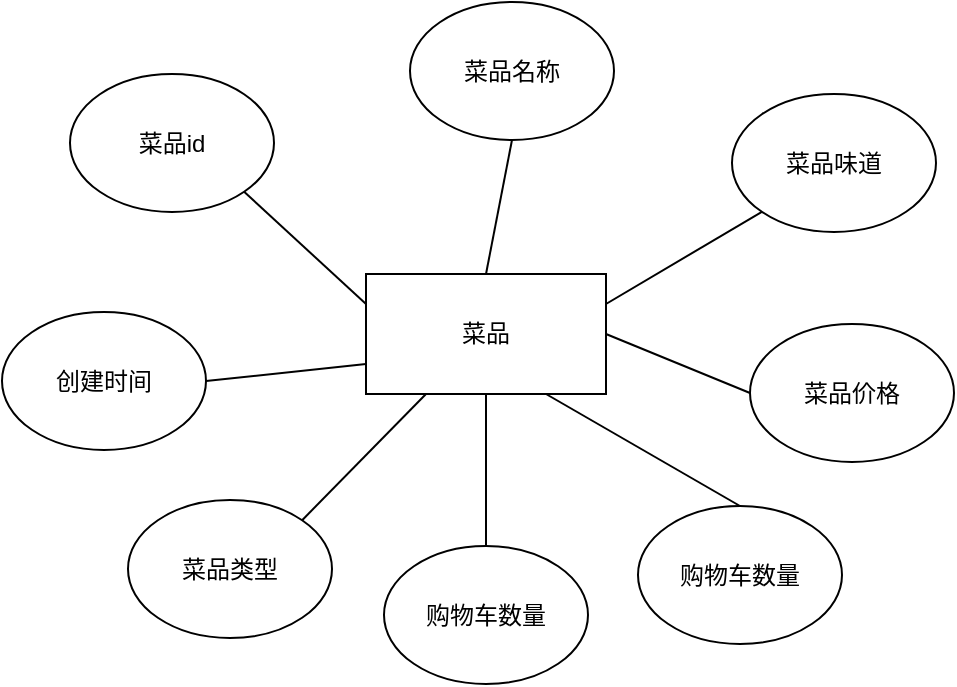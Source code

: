 <mxfile version="21.3.2" type="github">
  <diagram name="第 1 页" id="4_IaHkzSO-7Wxw2Ru7LC">
    <mxGraphModel dx="719" dy="335" grid="0" gridSize="10" guides="1" tooltips="1" connect="1" arrows="1" fold="1" page="1" pageScale="1" pageWidth="827" pageHeight="1169" math="0" shadow="0">
      <root>
        <mxCell id="0" />
        <mxCell id="1" parent="0" />
        <mxCell id="eM1DSXIxrDdIMDCGkrrX-2" value="菜品" style="rounded=0;whiteSpace=wrap;html=1;" vertex="1" parent="1">
          <mxGeometry x="329" y="208" width="120" height="60" as="geometry" />
        </mxCell>
        <mxCell id="eM1DSXIxrDdIMDCGkrrX-3" value="菜品名称" style="ellipse;whiteSpace=wrap;html=1;" vertex="1" parent="1">
          <mxGeometry x="351" y="72" width="102" height="69" as="geometry" />
        </mxCell>
        <mxCell id="eM1DSXIxrDdIMDCGkrrX-4" value="菜品味道" style="ellipse;whiteSpace=wrap;html=1;" vertex="1" parent="1">
          <mxGeometry x="512" y="118" width="102" height="69" as="geometry" />
        </mxCell>
        <mxCell id="eM1DSXIxrDdIMDCGkrrX-5" value="菜品价格" style="ellipse;whiteSpace=wrap;html=1;" vertex="1" parent="1">
          <mxGeometry x="521" y="233" width="102" height="69" as="geometry" />
        </mxCell>
        <mxCell id="eM1DSXIxrDdIMDCGkrrX-6" value="购物车数量" style="ellipse;whiteSpace=wrap;html=1;" vertex="1" parent="1">
          <mxGeometry x="465" y="324" width="102" height="69" as="geometry" />
        </mxCell>
        <mxCell id="eM1DSXIxrDdIMDCGkrrX-7" value="菜品类型" style="ellipse;whiteSpace=wrap;html=1;" vertex="1" parent="1">
          <mxGeometry x="210" y="321" width="102" height="69" as="geometry" />
        </mxCell>
        <mxCell id="eM1DSXIxrDdIMDCGkrrX-8" value="创建时间" style="ellipse;whiteSpace=wrap;html=1;" vertex="1" parent="1">
          <mxGeometry x="147" y="227" width="102" height="69" as="geometry" />
        </mxCell>
        <mxCell id="eM1DSXIxrDdIMDCGkrrX-9" value="菜品id" style="ellipse;whiteSpace=wrap;html=1;" vertex="1" parent="1">
          <mxGeometry x="181" y="108" width="102" height="69" as="geometry" />
        </mxCell>
        <mxCell id="eM1DSXIxrDdIMDCGkrrX-10" value="" style="endArrow=none;html=1;rounded=0;entryX=0.5;entryY=0;entryDx=0;entryDy=0;exitX=0.5;exitY=1;exitDx=0;exitDy=0;" edge="1" parent="1" source="eM1DSXIxrDdIMDCGkrrX-3" target="eM1DSXIxrDdIMDCGkrrX-2">
          <mxGeometry width="50" height="50" relative="1" as="geometry">
            <mxPoint x="345" y="309" as="sourcePoint" />
            <mxPoint x="395" y="259" as="targetPoint" />
          </mxGeometry>
        </mxCell>
        <mxCell id="eM1DSXIxrDdIMDCGkrrX-11" value="" style="endArrow=none;html=1;rounded=0;entryX=1;entryY=0.25;entryDx=0;entryDy=0;exitX=0;exitY=1;exitDx=0;exitDy=0;" edge="1" parent="1" source="eM1DSXIxrDdIMDCGkrrX-4" target="eM1DSXIxrDdIMDCGkrrX-2">
          <mxGeometry width="50" height="50" relative="1" as="geometry">
            <mxPoint x="418" y="138" as="sourcePoint" />
            <mxPoint x="399" y="218" as="targetPoint" />
          </mxGeometry>
        </mxCell>
        <mxCell id="eM1DSXIxrDdIMDCGkrrX-12" value="" style="endArrow=none;html=1;rounded=0;entryX=1;entryY=0.5;entryDx=0;entryDy=0;exitX=0;exitY=0.5;exitDx=0;exitDy=0;" edge="1" parent="1" source="eM1DSXIxrDdIMDCGkrrX-5" target="eM1DSXIxrDdIMDCGkrrX-2">
          <mxGeometry width="50" height="50" relative="1" as="geometry">
            <mxPoint x="428" y="148" as="sourcePoint" />
            <mxPoint x="409" y="228" as="targetPoint" />
          </mxGeometry>
        </mxCell>
        <mxCell id="eM1DSXIxrDdIMDCGkrrX-13" value="" style="endArrow=none;html=1;rounded=0;entryX=0.75;entryY=1;entryDx=0;entryDy=0;exitX=0.5;exitY=0;exitDx=0;exitDy=0;" edge="1" parent="1" source="eM1DSXIxrDdIMDCGkrrX-6" target="eM1DSXIxrDdIMDCGkrrX-2">
          <mxGeometry width="50" height="50" relative="1" as="geometry">
            <mxPoint x="438" y="158" as="sourcePoint" />
            <mxPoint x="419" y="238" as="targetPoint" />
          </mxGeometry>
        </mxCell>
        <mxCell id="eM1DSXIxrDdIMDCGkrrX-14" value="" style="endArrow=none;html=1;rounded=0;entryX=0.25;entryY=1;entryDx=0;entryDy=0;exitX=1;exitY=0;exitDx=0;exitDy=0;" edge="1" parent="1" source="eM1DSXIxrDdIMDCGkrrX-7" target="eM1DSXIxrDdIMDCGkrrX-2">
          <mxGeometry width="50" height="50" relative="1" as="geometry">
            <mxPoint x="448" y="168" as="sourcePoint" />
            <mxPoint x="429" y="248" as="targetPoint" />
          </mxGeometry>
        </mxCell>
        <mxCell id="eM1DSXIxrDdIMDCGkrrX-15" value="" style="endArrow=none;html=1;rounded=0;entryX=0;entryY=0.75;entryDx=0;entryDy=0;exitX=1;exitY=0.5;exitDx=0;exitDy=0;" edge="1" parent="1" source="eM1DSXIxrDdIMDCGkrrX-8" target="eM1DSXIxrDdIMDCGkrrX-2">
          <mxGeometry width="50" height="50" relative="1" as="geometry">
            <mxPoint x="458" y="178" as="sourcePoint" />
            <mxPoint x="439" y="258" as="targetPoint" />
          </mxGeometry>
        </mxCell>
        <mxCell id="eM1DSXIxrDdIMDCGkrrX-16" value="" style="endArrow=none;html=1;rounded=0;entryX=0;entryY=0.25;entryDx=0;entryDy=0;exitX=1;exitY=1;exitDx=0;exitDy=0;" edge="1" parent="1" source="eM1DSXIxrDdIMDCGkrrX-9" target="eM1DSXIxrDdIMDCGkrrX-2">
          <mxGeometry width="50" height="50" relative="1" as="geometry">
            <mxPoint x="468" y="188" as="sourcePoint" />
            <mxPoint x="449" y="268" as="targetPoint" />
          </mxGeometry>
        </mxCell>
        <mxCell id="eM1DSXIxrDdIMDCGkrrX-17" value="购物车数量" style="ellipse;whiteSpace=wrap;html=1;" vertex="1" parent="1">
          <mxGeometry x="338" y="344" width="102" height="69" as="geometry" />
        </mxCell>
        <mxCell id="eM1DSXIxrDdIMDCGkrrX-18" value="" style="endArrow=none;html=1;rounded=0;entryX=0.5;entryY=1;entryDx=0;entryDy=0;exitX=0.5;exitY=0;exitDx=0;exitDy=0;" edge="1" parent="1" source="eM1DSXIxrDdIMDCGkrrX-17" target="eM1DSXIxrDdIMDCGkrrX-2">
          <mxGeometry width="50" height="50" relative="1" as="geometry">
            <mxPoint x="307" y="341" as="sourcePoint" />
            <mxPoint x="369" y="278" as="targetPoint" />
          </mxGeometry>
        </mxCell>
      </root>
    </mxGraphModel>
  </diagram>
</mxfile>
